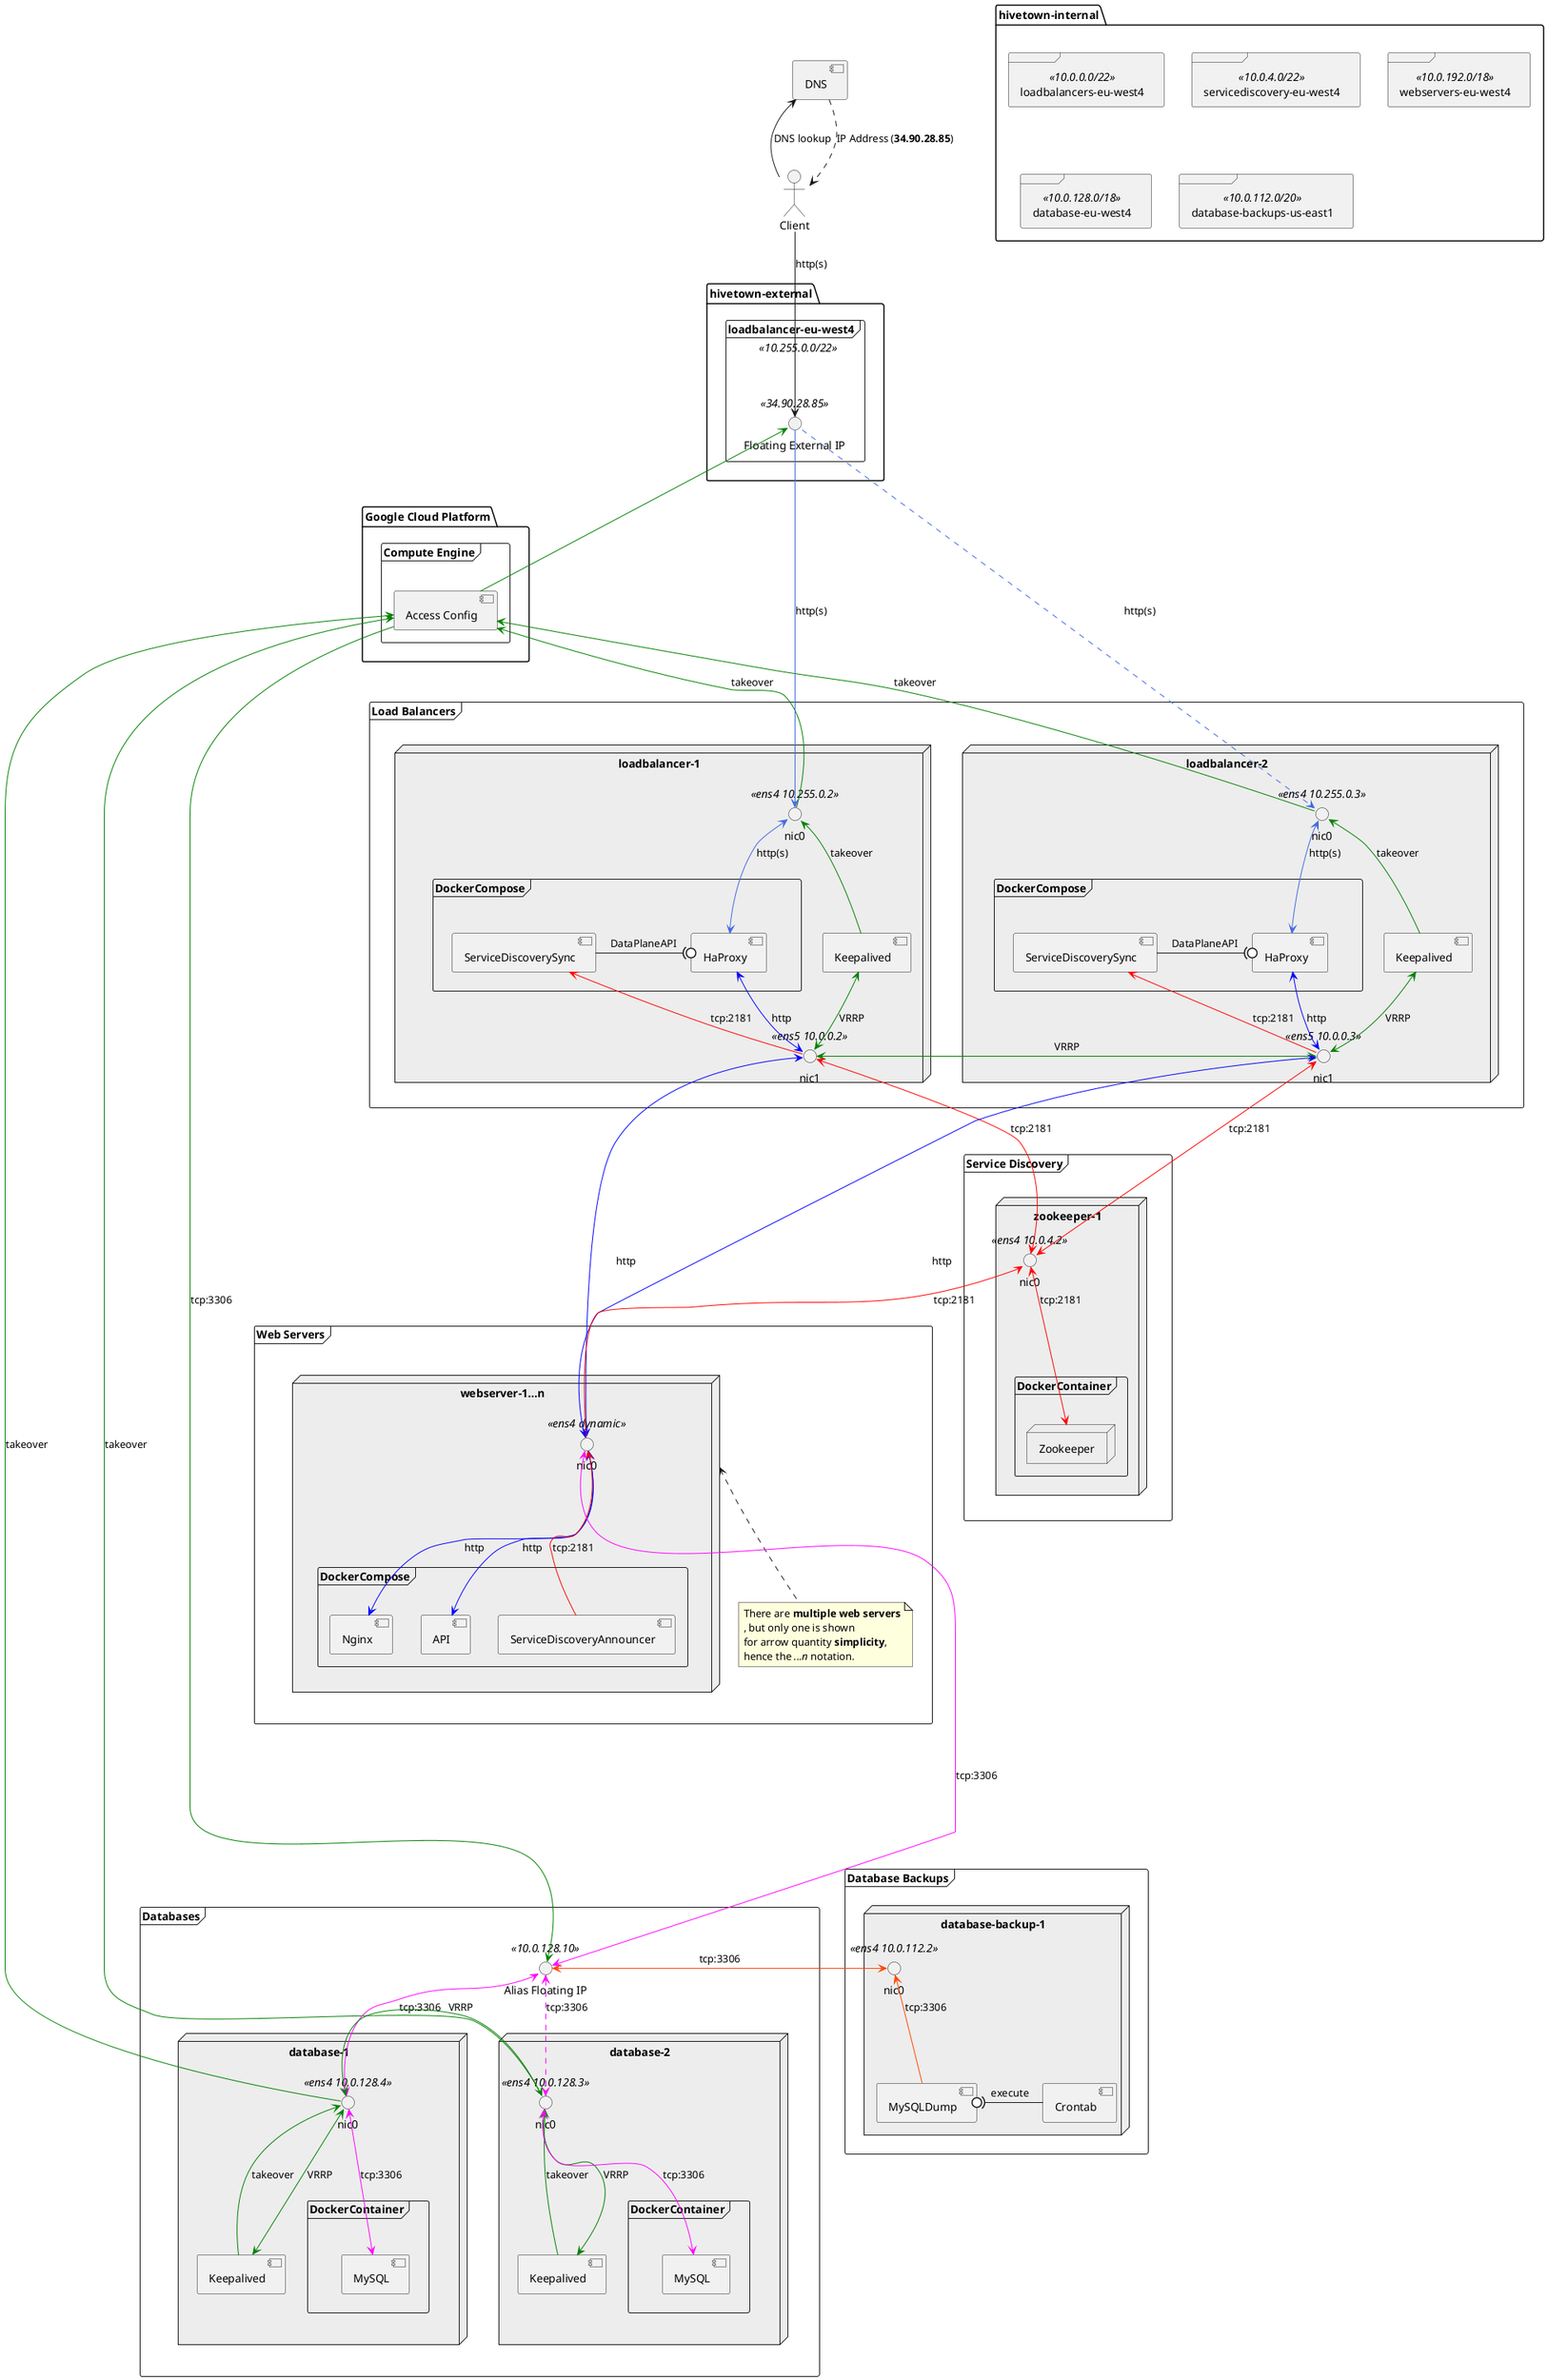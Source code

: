 @startuml "System Architecture"
top to bottom direction

<style>
node {
    BackgroundColor #ededed
}
</style>

actor Client
component DNS

DNS <- Client: DNS lookup
DNS ..> Client: IP Address (<b>34.90.28.85</b>)

folder "hivetown-external" {
    frame "loadbalancer-eu-west4" <<10.255.0.0/22>> {
        interface "Floating External IP" <<34.90.28.85>> as LBFloatingIP
        Client --> LBFloatingIP : http(s)
    }
}

folder "Google Cloud Platform" as GCP {
    frame "Compute Engine" as GCPCE {
        component "Access Config" as GCPCEAccessConfig
        ' GCPCEAccessConfig -[#green]> LBFloatingIP
        LBFloatingIP <-[#green]- GCPCEAccessConfig
    }
}

frame "Load Balancers" as LB {
    ' Load balancer 1 (original active)
    node "loadbalancer-1" as LB1 {
        interface "nic0" <<ens4 10.255.0.2>> as LB1NIC0

        frame DockerCompose as LB1DockerCompose {
            component HaProxy as LB1HaProxy
            component ServiceDiscoverySync as LB1ServiceDiscoverySync
            LB1ServiceDiscoverySync -(0 LB1HaProxy : DataPlaneAPI
        }

        component Keepalived as LB1Keepalived

        interface "nic1" <<ens5 10.0.0.2>> as LB1NIC1

        ' NIC0 on top
        LB1NIC0 -[hidden]- LB1DockerCompose
        LB1NIC0 -[hidden]- LB1Keepalived
        ' Keepalived on left of Docker Compose
        LB1Keepalived -[hidden] LB1DockerCompose
        ' NIC1 on bottom
        LB1DockerCompose -[hidden]- LB1NIC1
        LB1Keepalived -[hidden]- LB1NIC1

        ' HaProxy to external interface
        LB1NIC0 <-[#RoyalBlue]-> LB1HaProxy : http(s)
        ' HaProxy to internal interface
        LB1HaProxy <-[#blue]-> LB1NIC1 : http

        ' Keepalived VRRP
        LB1Keepalived <-[#green]-> LB1NIC1 : VRRP
        ' Keepalived takeover
        LB1NIC0 <-[#green]- LB1Keepalived : takeover
        GCPCEAccessConfig <-[#green]- LB1NIC0 : takeover

        ' interface to Service Discovery
        LB1NIC1 -[#red]-> LB1ServiceDiscoverySync : tcp:2181
    }

    ' Load balancer 2 (original standby/backup)
    node "loadbalancer-2" as LB2 {
        interface "nic0" <<ens4 10.255.0.3>> as LB2NIC0

        frame DockerCompose as LB2DockerCompose {
            component HaProxy as LB2HaProxy
            component ServiceDiscoverySync as LB2ServiceDiscoverySync
            LB2ServiceDiscoverySync -(0 LB2HaProxy : DataPlaneAPI
        }

        component Keepalived as LB2Keepalived

        interface "nic1" <<ens5 10.0.0.3>> as LB2NIC1

        ' NIC0 on top
        LB2NIC0 -[hidden]- LB2DockerCompose
        LB2NIC0 -[hidden]- LB2Keepalived
        ' Keepalived on left of Docker Compose
        LB2Keepalived -[hidden] LB2DockerCompose
        ' NIC1 on bottom
        LB2DockerCompose -[hidden]- LB2NIC1
        LB2Keepalived -[hidden]- LB2NIC1

        ' HaProxy to external interface
        LB2NIC0 <-[#RoyalBlue]-> LB2HaProxy : http(s)
        ' HaProxy to internal interface
        LB2HaProxy <-[#blue]-> LB2NIC1 : http

        ' Keepalived VRRP
        LB2Keepalived <-[#green]-> LB2NIC1 : VRRP
        ' Keepalived takeover
        LB2NIC0 <-[#green]- LB2Keepalived : takeover
        GCPCEAccessConfig <-[#green]- LB2NIC0 : takeover

        ' interface to Service Discovery
        LB2NIC1 -[#red]-> LB2ServiceDiscoverySync : tcp:2181
    }

    ' Keepalived VRRP
    LB1NIC1 <-[#green]> LB2NIC1 : VRRP

    ' Floating IP to interface
    LBFloatingIP -[#RoyalBlue]-> LB1NIC0 : http(s)
    LBFloatingIP .[#RoyalBlue].> LB2NIC0 : http(s)
}

frame "Service Discovery" as SD {
    node "zookeeper-1" as ZK1 {
        interface "nic0" <<ens4 10.0.4.2>> as ZK1NIC0
        
        frame DockerContainer {
            node Zookeeper
        }

        ' Zookeeper to interface
        ZK1NIC0 <-[#red]-> Zookeeper : tcp:2181
        ' interface to LBs interface
        ZK1NIC0 <-[#red]> LB1NIC1 : tcp:2181
        ZK1NIC0 <-[#red]> LB2NIC1 : tcp:2181
    }
}
' SD on bottom of LB1 and LB2
LB1 ----[hidden]down-> SD
LB2 ----[hidden]down-> SD

frame "Web Servers" as WS {
    node "webserver-1...n" as WS1 {
        interface "nic0" <<ens4 dynamic>> as WS1NIC0

        frame DockerCompose as WS1DockerCompose {
            component Nginx as WS1Nginx
            component API as WS1API
            component ServiceDiscoveryAnnouncer as WS1ServiceDiscoveryAnnouncer
        }

        ' Nginx to interface
        WS1NIC0 <-[#blue]-> WS1Nginx : http
        ' API to interface
        WS1NIC0 <-[#blue]-> WS1API : http
        ' interface to LBs interface
        WS1NIC0 <-[#blue]> LB1NIC1 : http
        WS1NIC0 <-[#blue]> LB2NIC1 : http 

        ' ServiceDiscoveryAnnouncer to interface
        WS1NIC0 <-[#red]- WS1ServiceDiscoveryAnnouncer : tcp:2181
        ' interface to SD interface
        ZK1NIC0 <-[#red]- WS1NIC0 : tcp:2181
    }

    note as WSNote
        There are <b>multiple web servers</b>
        , but only one is shown
        for arrow quantity <b>simplicity</b>,
        hence the <i>...n</i> notation.
    end note
    WS1 <. WSNote
    WS1 -[hidden]- WSNote

    ' node "webserver-2..n" as WS2 {
    '     interface "nic0" <<ens4 dynamic>> as WS2NIC0

    '     frame DockerCompose as WS2DockerCompose {
    '         component Nginx as WS2Nginx
    '         component API as WS2API
    '         component ServiceDiscoveryAnnouncer as WS2ServiceDiscoveryAnnouncer
    '     }

    '     ' Nginx to interface
    '     WS2NIC0 <-[#blue]-> WS2Nginx : http
    '     ' API to interface
    '     WS2NIC0 <-[#blue]-> WS2API : http
    '     ' interface to LBs interface
    '     WS2NIC0 <-[#blue]> LB1NIC1 : http
    '     WS2NIC0 <-[#blue]> LB2NIC1 : http 

    '     ' ServiceDiscoveryAnnouncer to interface
    '     WS2NIC0 <-[#red]- WS2ServiceDiscoveryAnnouncer : tcp:2181
    '     ' interface to SD interface
    '     ZK1NIC0 <-[#red]- WS2NIC0 : tcp:2181
    ' }
}
' WS on bottom of LB1 and LB2
LB1 ----[hidden]down-> WS
LB2 ----[hidden]down-> WS

frame "Databases" as DB {
    interface "Alias Floating IP" <<10.0.128.10>> as DBAliasFloatingIP
    GCPCEAccessConfig -[#green]> DBAliasFloatingIP : tcp:3306

    ' Alias Floating IP to WS interface
    DBAliasFloatingIP <-[#ff00ff]> WS1NIC0 : tcp:3306

    node "database-1" as DB1 {
        interface "nic0" <<ens4 10.0.128.4>> as DB1NIC0

        frame DockerContainer as DB1DockerContainer {
            component MySQL as DB1MySQL
        }

        component Keepalived as DB1Keepalived

        ' interface on top
        DB1NIC0 -[hidden]- DB1DockerContainer 
        DB1NIC0 -[hidden]- DB1Keepalived

        ' MySQL to interface
        DB1NIC0 <-[#ff00ff]-> DB1MySQL : tcp:3306

        ' Keepalived VRRP
        DB1NIC0 <-[#green]> DB1Keepalived : VRRP
        ' Keepalived takeover
        DB1NIC0 <-[#green]- DB1Keepalived : takeover
        GCPCEAccessConfig <-[#green]- DB1NIC0 : takeover
    }

    node "database-2" as DB2 {
        interface "nic0" <<ens4 10.0.128.3>> as DB2NIC0

        frame DockerContainer as DB2DockerContainer {
            component MySQL as DB2MySQL
        }

        component Keepalived as DB2Keepalived

        ' interface on top
        DB2NIC0 -[hidden]- DB2DockerContainer
        DB2NIC0 -[hidden]- DB2Keepalived

        ' MySQL to interface
        DB2NIC0 <-[#ff00ff]-> DB2MySQL : tcp:3306

        ' Keepalived VRRP
        DB2NIC0 <-[#green]> DB2Keepalived : VRRP
        DB2NIC0 <-[#green]- DB2Keepalived : takeover
        GCPCEAccessConfig <----------[#green]- DB2NIC0 : takeover
    }

    ' Alias Floating IP on top
    DBAliasFloatingIP -[hidden]- DB1
    DBAliasFloatingIP -[hidden]- DB2

    ' Alias Floating IP to BDs interfaces
    DBAliasFloatingIP <-[#ff00ff]> DB1NIC0 : tcp:3306
    DBAliasFloatingIP <.[#ff00ff]> DB2NIC0 : tcp:3306

    ' Keepalived VRRP
    DB1NIC0 <-[#green]> DB2NIC0 : VRRP
}

' DB on bottom of WS and SD
WS ----[hidden]down-> DB

frame "Database Backups" as DBB {
    node "database-backup-1" as DBB1 {
        interface "nic0" <<ens4 10.0.112.2>> as DBB1NIC0

        component MySQLDump as DBBMySQLDump
        component Crontab as DBBCrontab

        ' MysqlDump to interface
        DBB1NIC0 <-[#OrangeRed]- DBBMySQLDump : tcp:3306
        ' Crontab to mysqldump
        DBBMySQLDump 0)- DBBCrontab : execute

        ' interface to Alias Floating IP interfaces
        DBB1NIC0 <-[#OrangeRed]> DBAliasFloatingIP : tcp:3306
    }
}

folder "hivetown-internal" {
    frame "loadbalancers-eu-west4" <<10.0.0.0/22>>
    frame "servicediscovery-eu-west4" <<10.0.4.0/22>>
    frame "webservers-eu-west4" <<10.0.192.0/18>>
    frame "database-eu-west4" <<10.0.128.0/18>>
    frame "database-backups-us-east1" <<10.0.112.0/20>>
}
